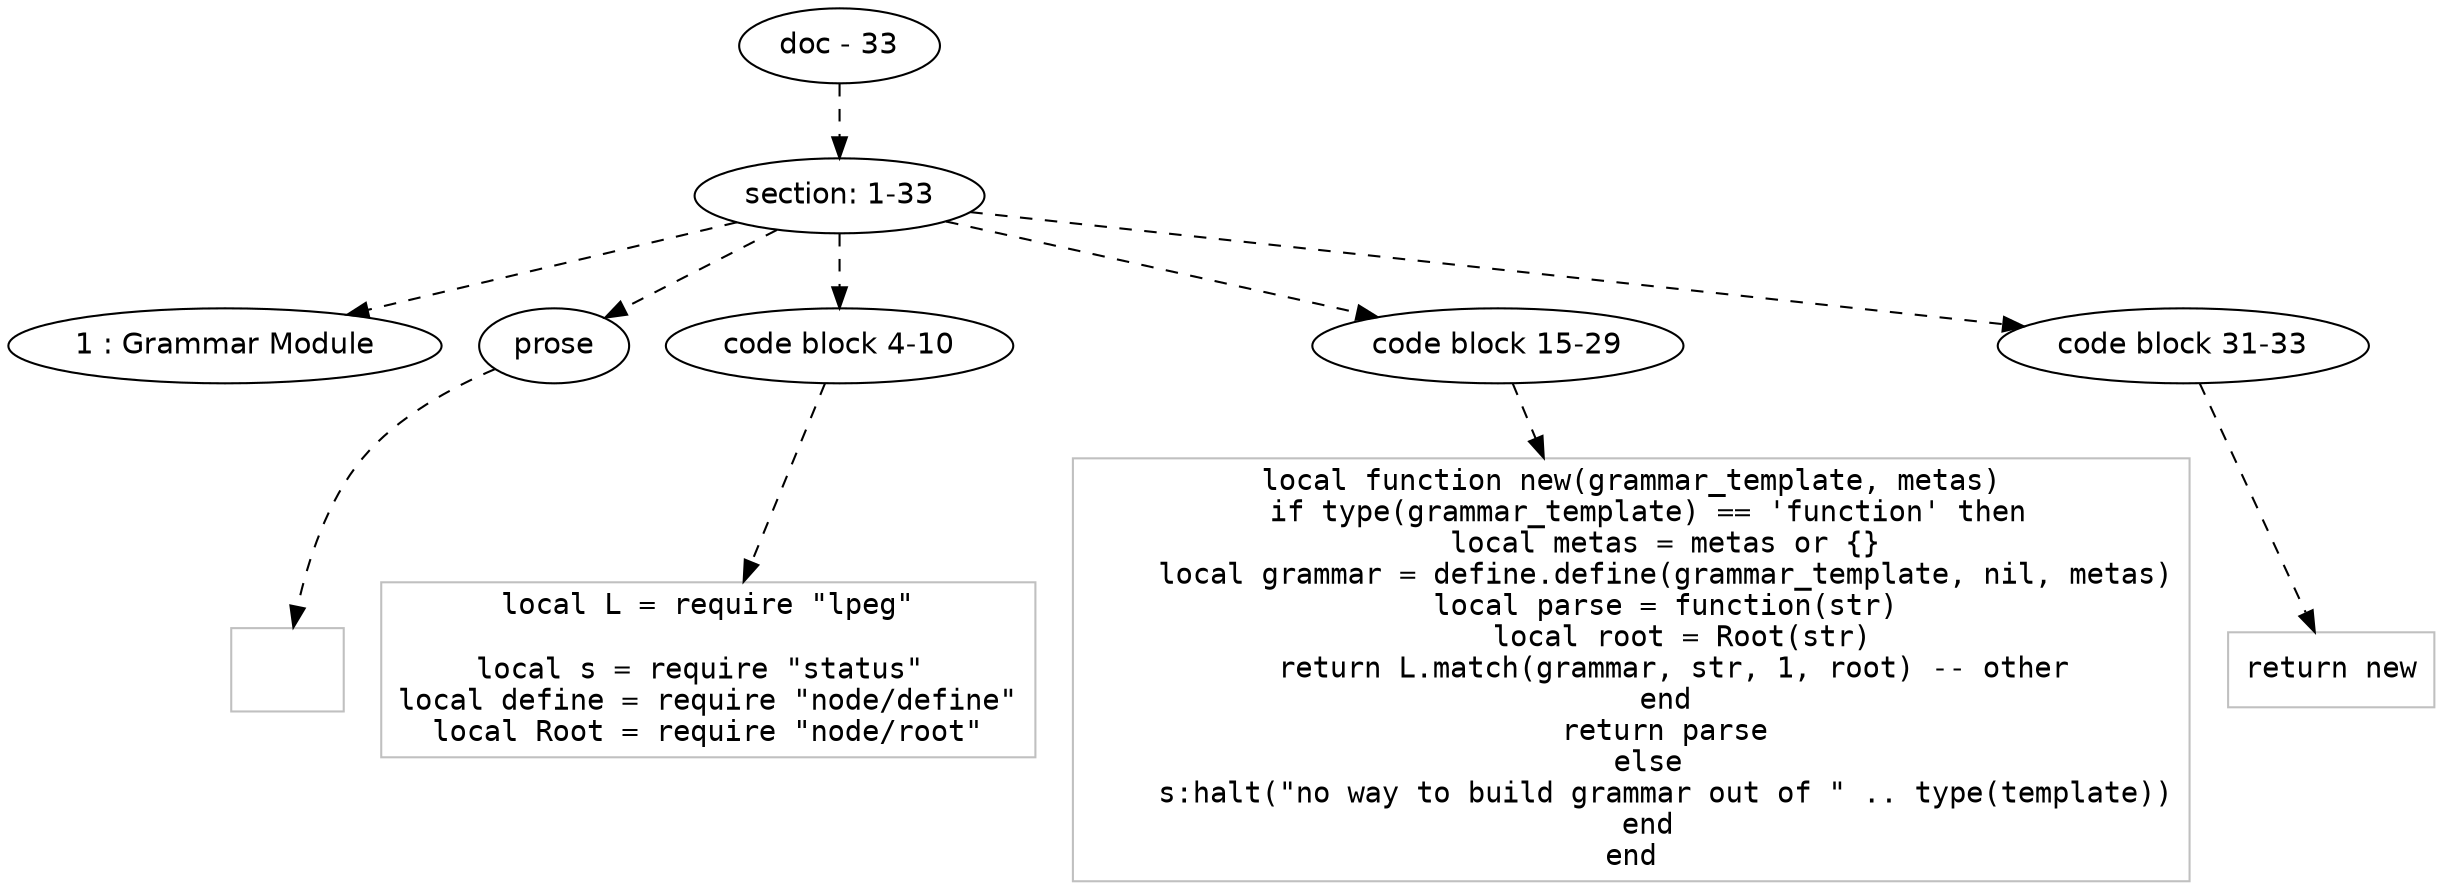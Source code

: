 digraph hierarchy {

node [fontname=Helvetica]
edge [style=dashed]

doc_0 [label="doc - 33"]


doc_0 -> { section_1}
{rank=same; section_1}

section_1 [label="section: 1-33"]


section_1 -> { header_2 prose_3 codeblock_4 codeblock_5 codeblock_6}
{rank=same; header_2 prose_3 codeblock_4 codeblock_5 codeblock_6}

header_2 [label="1 : Grammar Module"]

prose_3 [label="prose"]

codeblock_4 [label="code block 4-10"]

codeblock_5 [label="code block 15-29"]

codeblock_6 [label="code block 31-33"]


prose_3 -> leaf_7
leaf_7  [color=Gray,shape=rectangle,fontname=Inconsolata,label="

"]
codeblock_4 -> leaf_8
leaf_8  [color=Gray,shape=rectangle,fontname=Inconsolata,label="local L = require \"lpeg\"

local s = require \"status\" 
local define = require \"node/define\"
local Root = require \"node/root\""]
codeblock_5 -> leaf_9
leaf_9  [color=Gray,shape=rectangle,fontname=Inconsolata,label="local function new(grammar_template, metas)
  if type(grammar_template) == 'function' then
    local metas = metas or {}
    local grammar = define.define(grammar_template, nil, metas)
    local parse = function(str)
      local root = Root(str)
      return L.match(grammar, str, 1, root) -- other 
    end
    return parse
  else
    s:halt(\"no way to build grammar out of \" .. type(template))
  end
end"]
codeblock_6 -> leaf_10
leaf_10  [color=Gray,shape=rectangle,fontname=Inconsolata,label="return new"]

}
